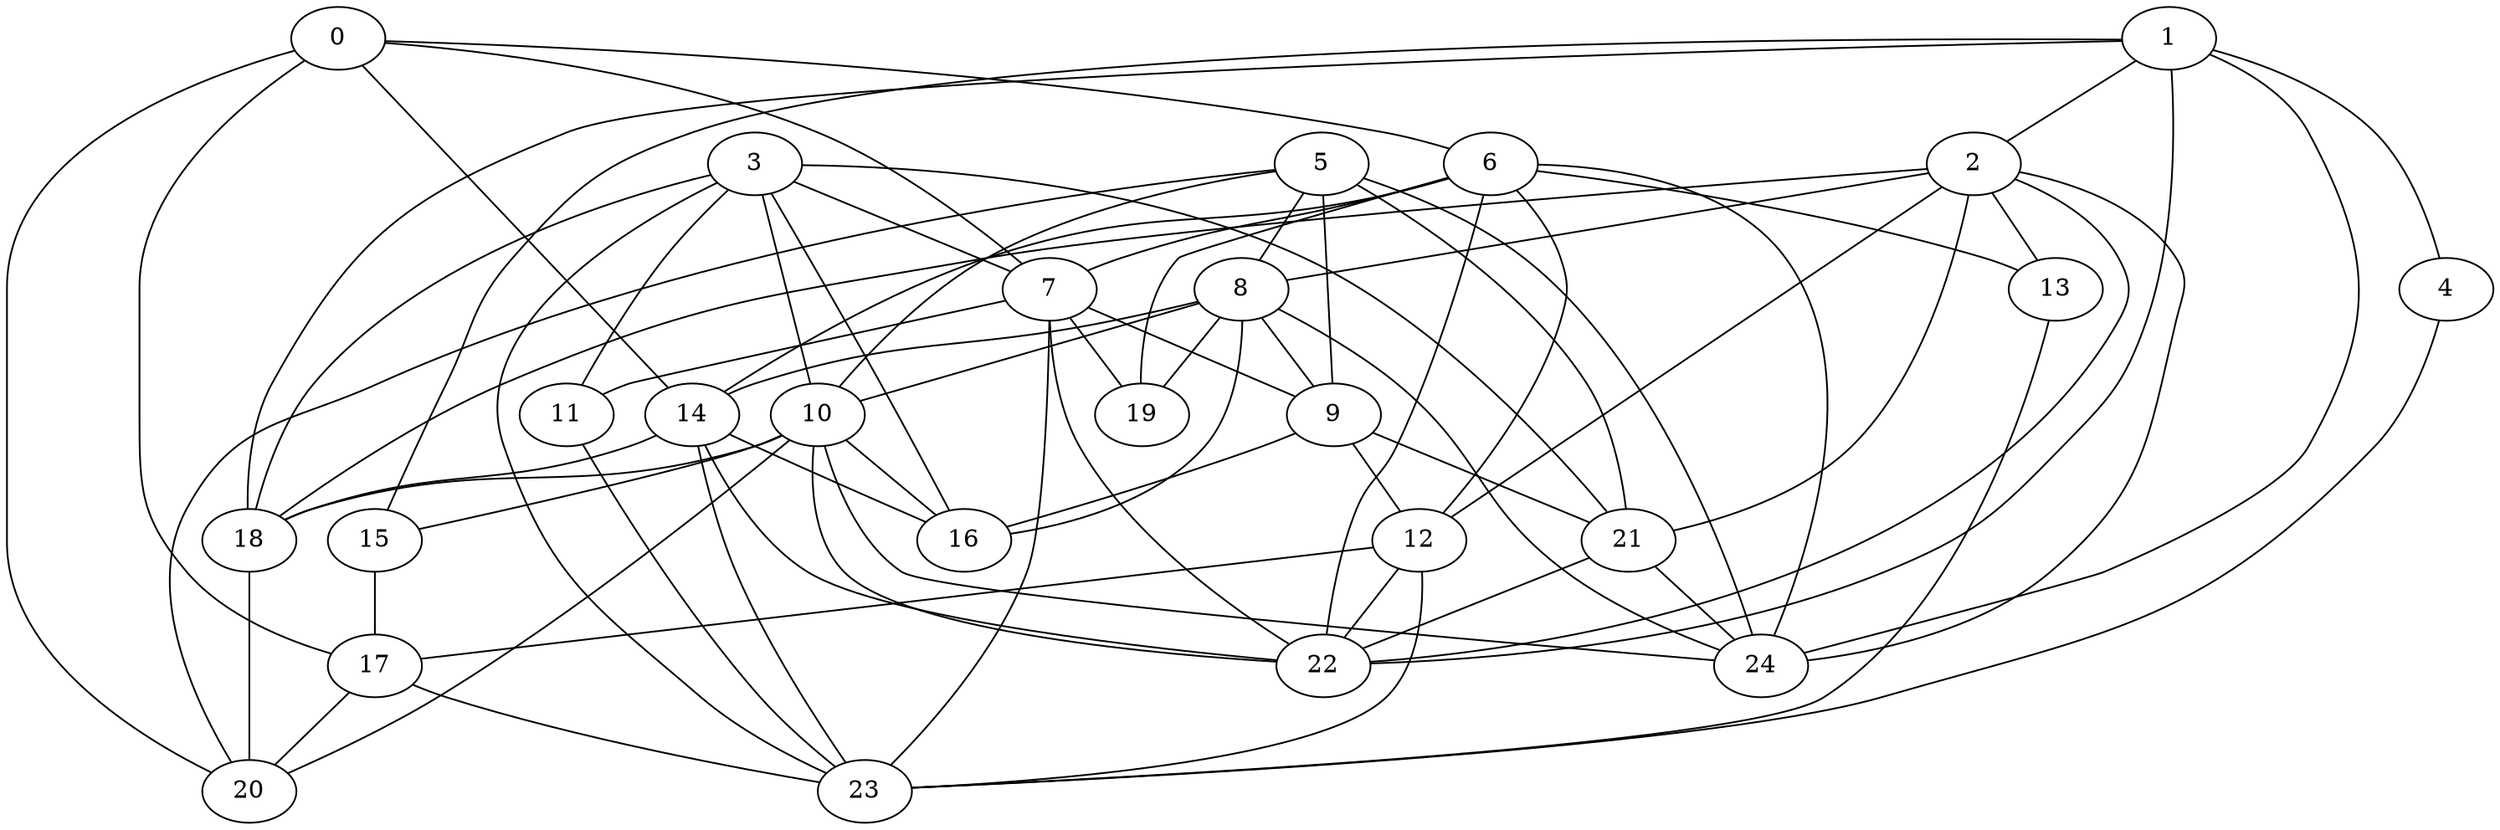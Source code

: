 strict graph "gnp_random_graph(25,0.25)" {
0;
1;
2;
3;
4;
5;
6;
7;
8;
9;
10;
11;
12;
13;
14;
15;
16;
17;
18;
19;
20;
21;
22;
23;
24;
0 -- 17  [is_available=True, prob="1.0"];
0 -- 20  [is_available=True, prob="0.14733166092"];
0 -- 14  [is_available=True, prob="1.0"];
0 -- 6  [is_available=True, prob="0.617812156496"];
0 -- 7  [is_available=True, prob="0.520704847061"];
1 -- 2  [is_available=True, prob="0.132972691601"];
1 -- 4  [is_available=True, prob="0.272352578362"];
1 -- 15  [is_available=True, prob="0.407435509754"];
1 -- 18  [is_available=True, prob="0.689620837438"];
1 -- 22  [is_available=True, prob="0.563645025412"];
1 -- 24  [is_available=True, prob="0.108951776628"];
2 -- 8  [is_available=True, prob="0.900121526611"];
2 -- 12  [is_available=True, prob="1.0"];
2 -- 13  [is_available=True, prob="1.0"];
2 -- 18  [is_available=True, prob="0.39577994995"];
2 -- 21  [is_available=True, prob="0.291909575868"];
2 -- 22  [is_available=True, prob="0.431039472133"];
2 -- 24  [is_available=True, prob="0.902967773824"];
3 -- 7  [is_available=True, prob="0.269703026306"];
3 -- 10  [is_available=True, prob="0.799339675282"];
3 -- 11  [is_available=True, prob="0.350533410022"];
3 -- 16  [is_available=True, prob="1.0"];
3 -- 18  [is_available=True, prob="1.0"];
3 -- 21  [is_available=True, prob="1.0"];
3 -- 23  [is_available=True, prob="1.0"];
4 -- 23  [is_available=True, prob="0.280615631371"];
5 -- 8  [is_available=True, prob="0.294260249257"];
5 -- 9  [is_available=True, prob="1.0"];
5 -- 10  [is_available=True, prob="1.0"];
5 -- 20  [is_available=True, prob="0.957103356559"];
5 -- 21  [is_available=True, prob="0.732370972547"];
5 -- 24  [is_available=True, prob="1.0"];
6 -- 7  [is_available=True, prob="0.64909789487"];
6 -- 12  [is_available=True, prob="0.563727846616"];
6 -- 13  [is_available=True, prob="1.0"];
6 -- 14  [is_available=True, prob="0.993442510621"];
6 -- 19  [is_available=True, prob="0.639975071457"];
6 -- 22  [is_available=True, prob="0.54385651454"];
6 -- 24  [is_available=True, prob="0.523356795444"];
7 -- 9  [is_available=True, prob="1.0"];
7 -- 11  [is_available=True, prob="1.0"];
7 -- 19  [is_available=True, prob="0.571002694307"];
7 -- 22  [is_available=True, prob="1.0"];
7 -- 23  [is_available=True, prob="0.331917016971"];
8 -- 9  [is_available=True, prob="1.0"];
8 -- 10  [is_available=True, prob="0.0578955673135"];
8 -- 14  [is_available=True, prob="1.0"];
8 -- 16  [is_available=True, prob="0.585455138503"];
8 -- 19  [is_available=True, prob="1.0"];
8 -- 24  [is_available=True, prob="1.0"];
9 -- 12  [is_available=True, prob="1.0"];
9 -- 16  [is_available=True, prob="0.911164729922"];
9 -- 21  [is_available=True, prob="0.129671081697"];
10 -- 15  [is_available=True, prob="0.636997849077"];
10 -- 16  [is_available=True, prob="0.499223818966"];
10 -- 18  [is_available=True, prob="0.535633036741"];
10 -- 20  [is_available=True, prob="0.626440080402"];
10 -- 22  [is_available=True, prob="1.0"];
10 -- 24  [is_available=True, prob="0.176771334694"];
11 -- 23  [is_available=True, prob="1.0"];
12 -- 17  [is_available=True, prob="0.343171657174"];
12 -- 22  [is_available=True, prob="0.36912999954"];
12 -- 23  [is_available=True, prob="0.411732522363"];
13 -- 23  [is_available=True, prob="0.370106814706"];
14 -- 16  [is_available=True, prob="1.0"];
14 -- 18  [is_available=True, prob="0.668297260547"];
14 -- 22  [is_available=True, prob="1.0"];
14 -- 23  [is_available=True, prob="0.353918336007"];
15 -- 17  [is_available=True, prob="0.444389166031"];
17 -- 20  [is_available=True, prob="1.0"];
17 -- 23  [is_available=True, prob="0.653879570493"];
18 -- 20  [is_available=True, prob="0.74045734906"];
21 -- 22  [is_available=True, prob="1.0"];
21 -- 24  [is_available=True, prob="0.411720677568"];
}

